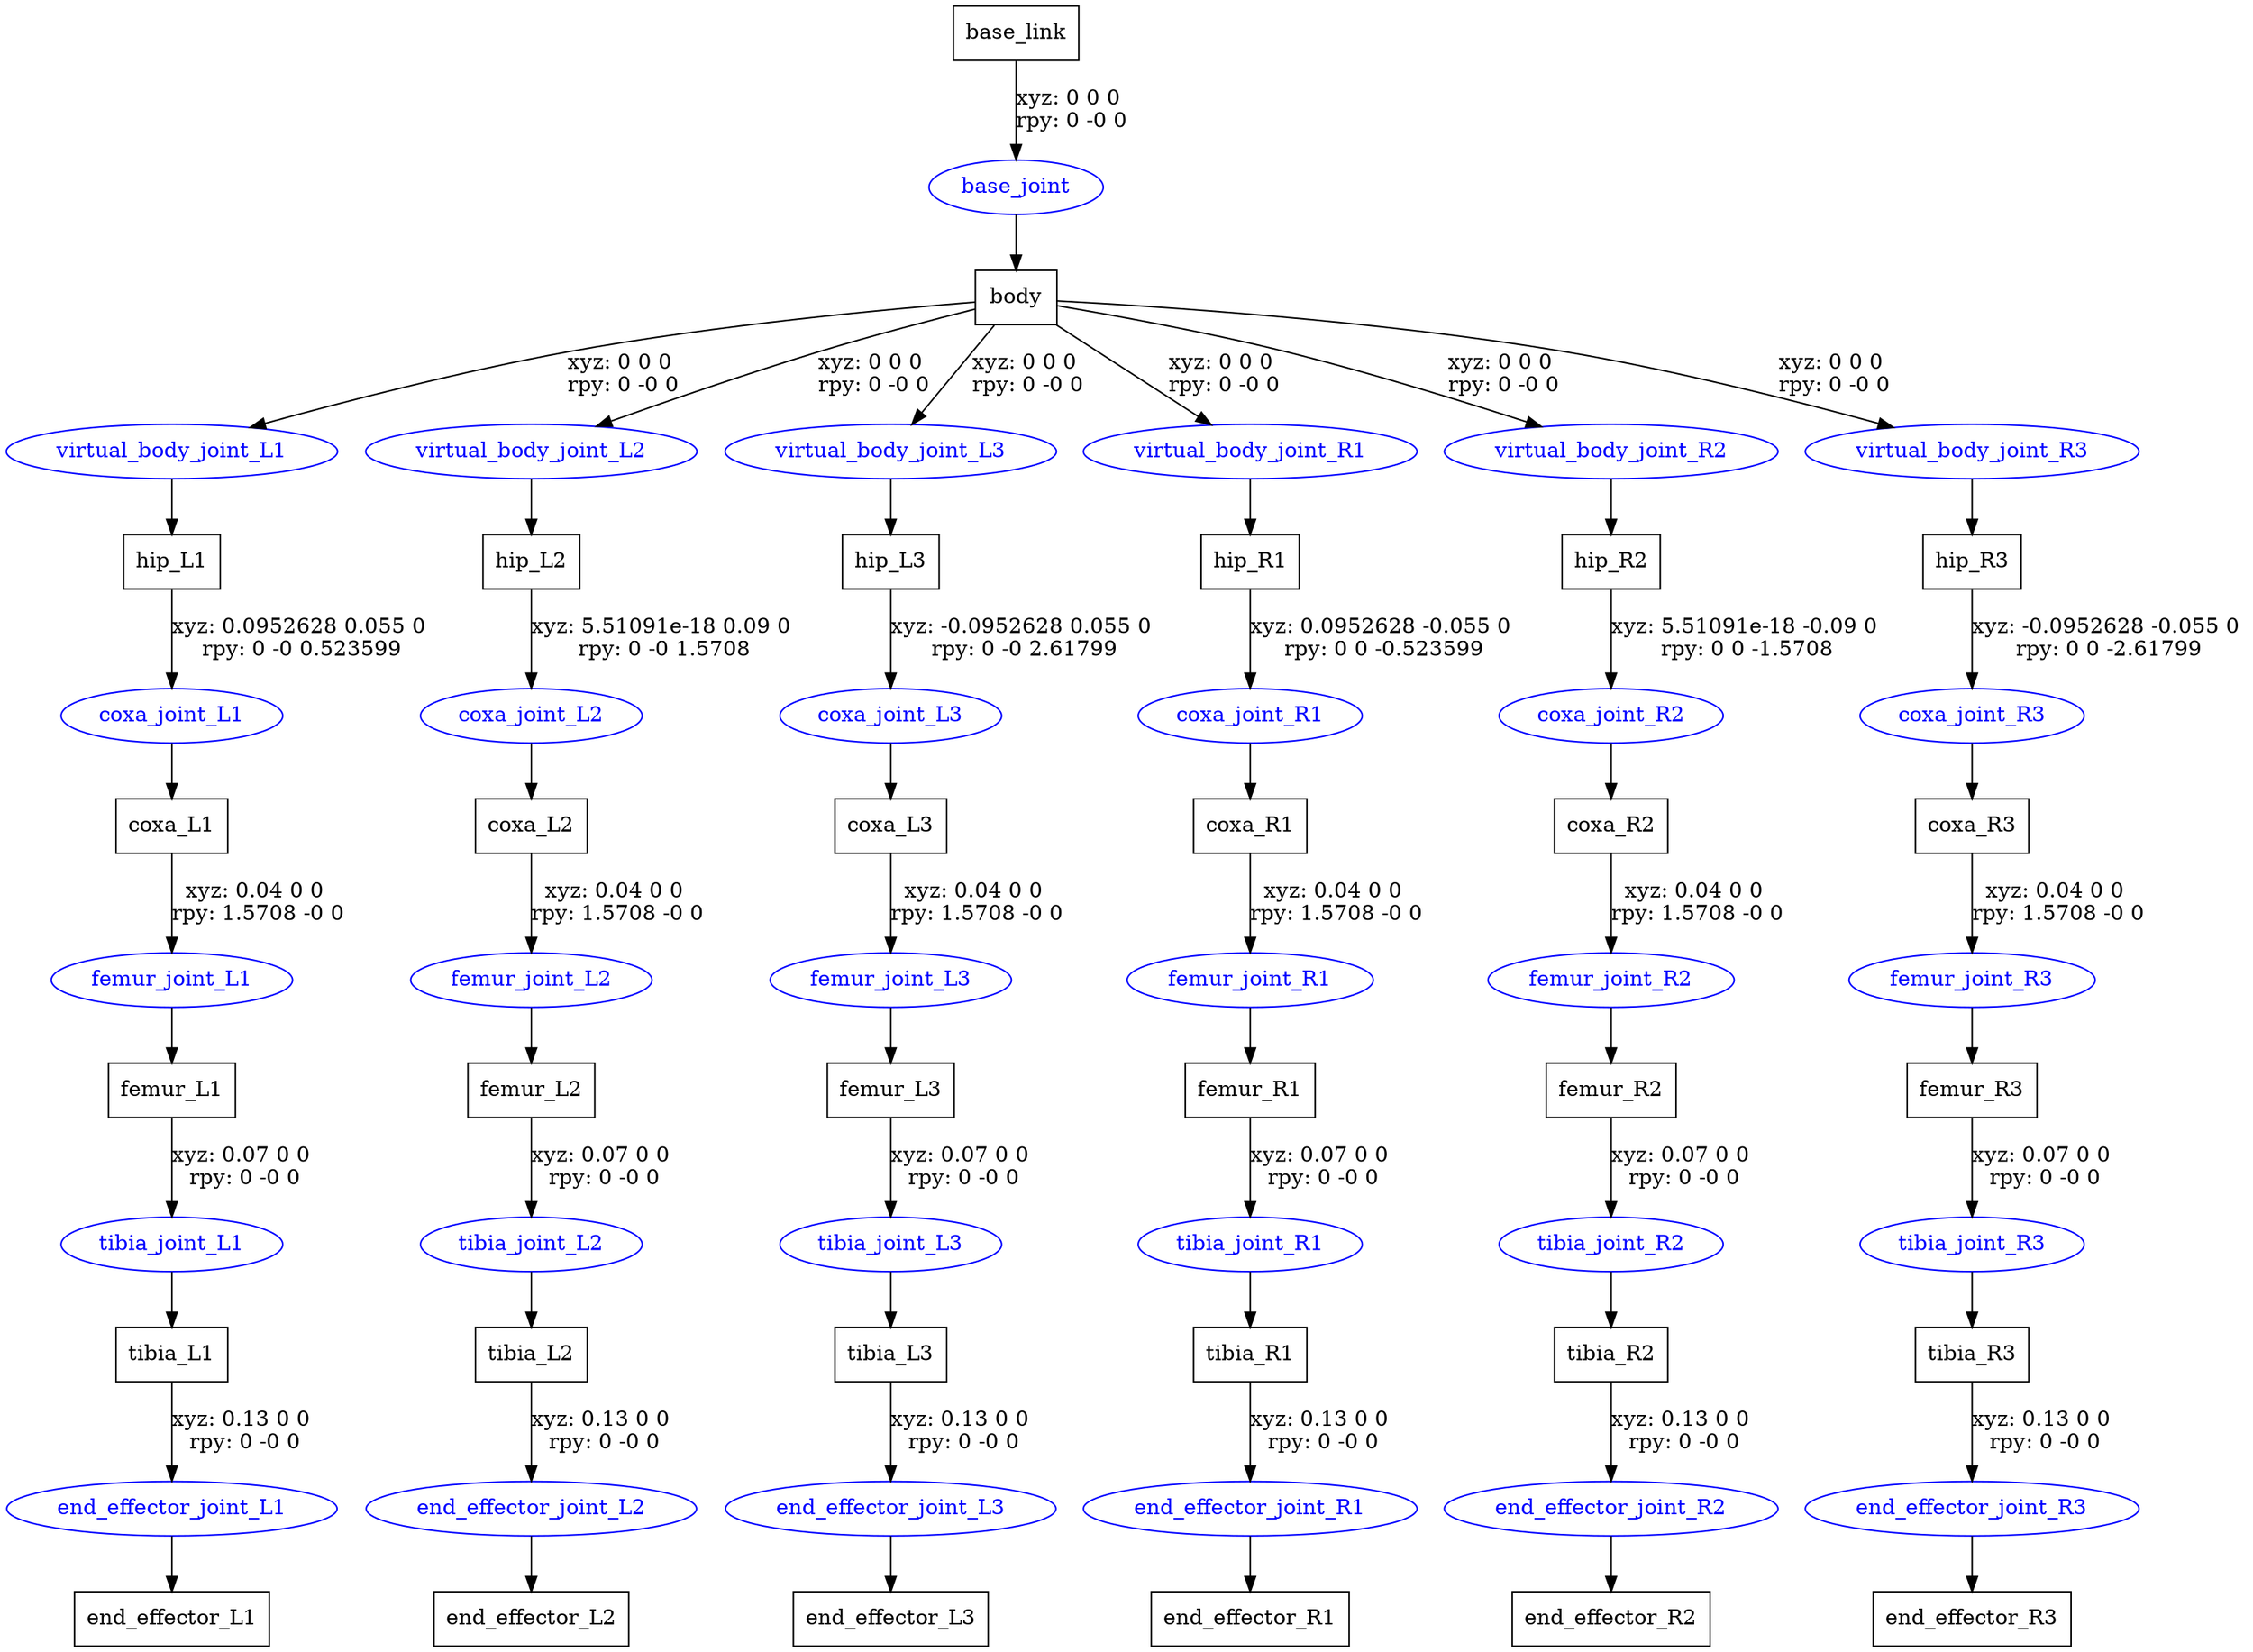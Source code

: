 digraph G {
node [shape=box];
"base_link" [label="base_link"];
"body" [label="body"];
"hip_L1" [label="hip_L1"];
"coxa_L1" [label="coxa_L1"];
"femur_L1" [label="femur_L1"];
"tibia_L1" [label="tibia_L1"];
"end_effector_L1" [label="end_effector_L1"];
"hip_L2" [label="hip_L2"];
"coxa_L2" [label="coxa_L2"];
"femur_L2" [label="femur_L2"];
"tibia_L2" [label="tibia_L2"];
"end_effector_L2" [label="end_effector_L2"];
"hip_L3" [label="hip_L3"];
"coxa_L3" [label="coxa_L3"];
"femur_L3" [label="femur_L3"];
"tibia_L3" [label="tibia_L3"];
"end_effector_L3" [label="end_effector_L3"];
"hip_R1" [label="hip_R1"];
"coxa_R1" [label="coxa_R1"];
"femur_R1" [label="femur_R1"];
"tibia_R1" [label="tibia_R1"];
"end_effector_R1" [label="end_effector_R1"];
"hip_R2" [label="hip_R2"];
"coxa_R2" [label="coxa_R2"];
"femur_R2" [label="femur_R2"];
"tibia_R2" [label="tibia_R2"];
"end_effector_R2" [label="end_effector_R2"];
"hip_R3" [label="hip_R3"];
"coxa_R3" [label="coxa_R3"];
"femur_R3" [label="femur_R3"];
"tibia_R3" [label="tibia_R3"];
"end_effector_R3" [label="end_effector_R3"];
node [shape=ellipse, color=blue, fontcolor=blue];
"base_link" -> "base_joint" [label="xyz: 0 0 0 \nrpy: 0 -0 0"]
"base_joint" -> "body"
"body" -> "virtual_body_joint_L1" [label="xyz: 0 0 0 \nrpy: 0 -0 0"]
"virtual_body_joint_L1" -> "hip_L1"
"hip_L1" -> "coxa_joint_L1" [label="xyz: 0.0952628 0.055 0 \nrpy: 0 -0 0.523599"]
"coxa_joint_L1" -> "coxa_L1"
"coxa_L1" -> "femur_joint_L1" [label="xyz: 0.04 0 0 \nrpy: 1.5708 -0 0"]
"femur_joint_L1" -> "femur_L1"
"femur_L1" -> "tibia_joint_L1" [label="xyz: 0.07 0 0 \nrpy: 0 -0 0"]
"tibia_joint_L1" -> "tibia_L1"
"tibia_L1" -> "end_effector_joint_L1" [label="xyz: 0.13 0 0 \nrpy: 0 -0 0"]
"end_effector_joint_L1" -> "end_effector_L1"
"body" -> "virtual_body_joint_L2" [label="xyz: 0 0 0 \nrpy: 0 -0 0"]
"virtual_body_joint_L2" -> "hip_L2"
"hip_L2" -> "coxa_joint_L2" [label="xyz: 5.51091e-18 0.09 0 \nrpy: 0 -0 1.5708"]
"coxa_joint_L2" -> "coxa_L2"
"coxa_L2" -> "femur_joint_L2" [label="xyz: 0.04 0 0 \nrpy: 1.5708 -0 0"]
"femur_joint_L2" -> "femur_L2"
"femur_L2" -> "tibia_joint_L2" [label="xyz: 0.07 0 0 \nrpy: 0 -0 0"]
"tibia_joint_L2" -> "tibia_L2"
"tibia_L2" -> "end_effector_joint_L2" [label="xyz: 0.13 0 0 \nrpy: 0 -0 0"]
"end_effector_joint_L2" -> "end_effector_L2"
"body" -> "virtual_body_joint_L3" [label="xyz: 0 0 0 \nrpy: 0 -0 0"]
"virtual_body_joint_L3" -> "hip_L3"
"hip_L3" -> "coxa_joint_L3" [label="xyz: -0.0952628 0.055 0 \nrpy: 0 -0 2.61799"]
"coxa_joint_L3" -> "coxa_L3"
"coxa_L3" -> "femur_joint_L3" [label="xyz: 0.04 0 0 \nrpy: 1.5708 -0 0"]
"femur_joint_L3" -> "femur_L3"
"femur_L3" -> "tibia_joint_L3" [label="xyz: 0.07 0 0 \nrpy: 0 -0 0"]
"tibia_joint_L3" -> "tibia_L3"
"tibia_L3" -> "end_effector_joint_L3" [label="xyz: 0.13 0 0 \nrpy: 0 -0 0"]
"end_effector_joint_L3" -> "end_effector_L3"
"body" -> "virtual_body_joint_R1" [label="xyz: 0 0 0 \nrpy: 0 -0 0"]
"virtual_body_joint_R1" -> "hip_R1"
"hip_R1" -> "coxa_joint_R1" [label="xyz: 0.0952628 -0.055 0 \nrpy: 0 0 -0.523599"]
"coxa_joint_R1" -> "coxa_R1"
"coxa_R1" -> "femur_joint_R1" [label="xyz: 0.04 0 0 \nrpy: 1.5708 -0 0"]
"femur_joint_R1" -> "femur_R1"
"femur_R1" -> "tibia_joint_R1" [label="xyz: 0.07 0 0 \nrpy: 0 -0 0"]
"tibia_joint_R1" -> "tibia_R1"
"tibia_R1" -> "end_effector_joint_R1" [label="xyz: 0.13 0 0 \nrpy: 0 -0 0"]
"end_effector_joint_R1" -> "end_effector_R1"
"body" -> "virtual_body_joint_R2" [label="xyz: 0 0 0 \nrpy: 0 -0 0"]
"virtual_body_joint_R2" -> "hip_R2"
"hip_R2" -> "coxa_joint_R2" [label="xyz: 5.51091e-18 -0.09 0 \nrpy: 0 0 -1.5708"]
"coxa_joint_R2" -> "coxa_R2"
"coxa_R2" -> "femur_joint_R2" [label="xyz: 0.04 0 0 \nrpy: 1.5708 -0 0"]
"femur_joint_R2" -> "femur_R2"
"femur_R2" -> "tibia_joint_R2" [label="xyz: 0.07 0 0 \nrpy: 0 -0 0"]
"tibia_joint_R2" -> "tibia_R2"
"tibia_R2" -> "end_effector_joint_R2" [label="xyz: 0.13 0 0 \nrpy: 0 -0 0"]
"end_effector_joint_R2" -> "end_effector_R2"
"body" -> "virtual_body_joint_R3" [label="xyz: 0 0 0 \nrpy: 0 -0 0"]
"virtual_body_joint_R3" -> "hip_R3"
"hip_R3" -> "coxa_joint_R3" [label="xyz: -0.0952628 -0.055 0 \nrpy: 0 0 -2.61799"]
"coxa_joint_R3" -> "coxa_R3"
"coxa_R3" -> "femur_joint_R3" [label="xyz: 0.04 0 0 \nrpy: 1.5708 -0 0"]
"femur_joint_R3" -> "femur_R3"
"femur_R3" -> "tibia_joint_R3" [label="xyz: 0.07 0 0 \nrpy: 0 -0 0"]
"tibia_joint_R3" -> "tibia_R3"
"tibia_R3" -> "end_effector_joint_R3" [label="xyz: 0.13 0 0 \nrpy: 0 -0 0"]
"end_effector_joint_R3" -> "end_effector_R3"
}

